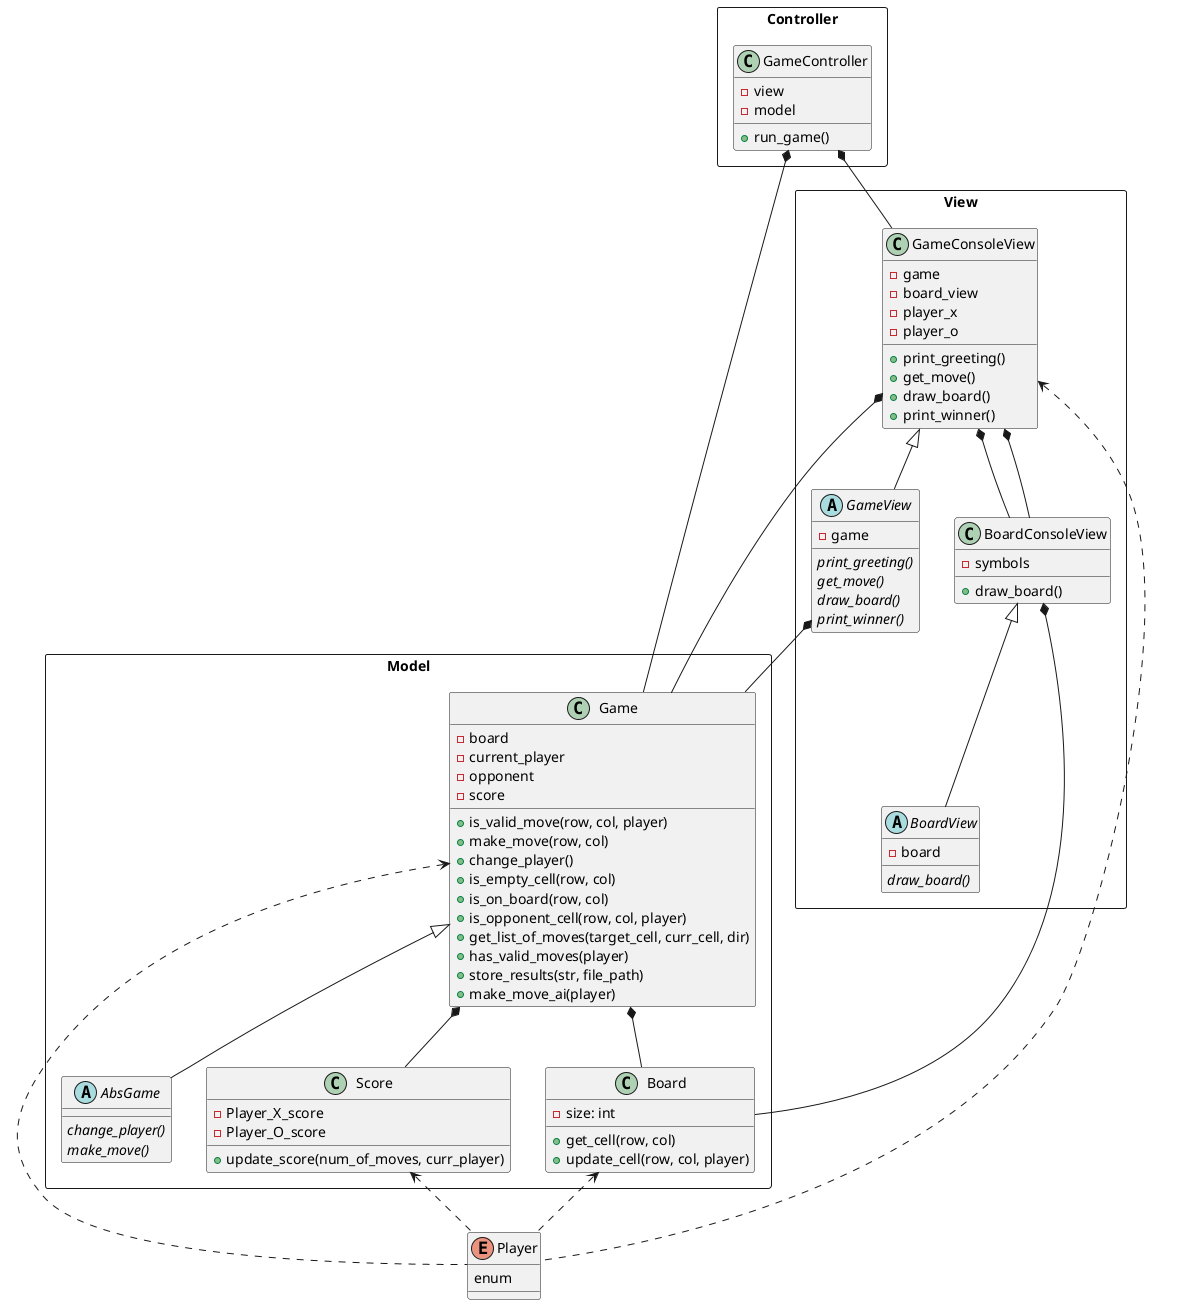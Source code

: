 @startuml

enum Player{
    enum
}

package "Model" <<Rectangle>>{
class Board{
    - size: int
    + get_cell(row, col)
    + update_cell(row, col, player)
}

abstract AbsGame{
    {abstract} change_player()
    {abstract} make_move()
}

class Game{
    - board
    - current_player
    - opponent
    - score

    + is_valid_move(row, col, player)
    + make_move(row, col)
    + change_player()
    + is_empty_cell(row, col)
    + is_on_board(row, col)
    + is_opponent_cell(row, col, player)
    + get_list_of_moves(target_cell, curr_cell, dir)
    + has_valid_moves(player)
    + store_results(str, file_path)
    + make_move_ai(player)
}

class Score{
    - Player_X_score
    - Player_O_score

    + update_score(num_of_moves, curr_player)
}
}

package "View" <<Rectangle>>{

abstract class GameView{
    - game
    {abstract} print_greeting()
    {abstract} get_move()
    {abstract} draw_board()
    {abstract} print_winner()

}

class GameConsoleView{
    - game
    - board_view
    - player_x
    - player_o
    + print_greeting()
    + get_move()
    + draw_board()
    + print_winner()
}

abstract class BoardView{
    - board
    {abstract} draw_board()
}

class BoardConsoleView{
    - symbols
    + draw_board()
}
}

package "Controller" <<Rectangle>>{
class GameController{
    - view
    - model
    + run_game()
}
}

Board <.. Player
Game *-- Board
Game <|-- AbsGame
Game <.. Player
Game *-- Score
Score <.. Player
BoardConsoleView <|-- BoardView
BoardConsoleView *-- Board
GameConsoleView <|-- GameView
GameConsoleView *-- Game
GameConsoleView *-- BoardConsoleView
GameConsoleView <.. Player
GameView *-- Game
GameController *-- GameConsoleView
GameController *-- Game
GameConsoleView *--BoardConsoleView


